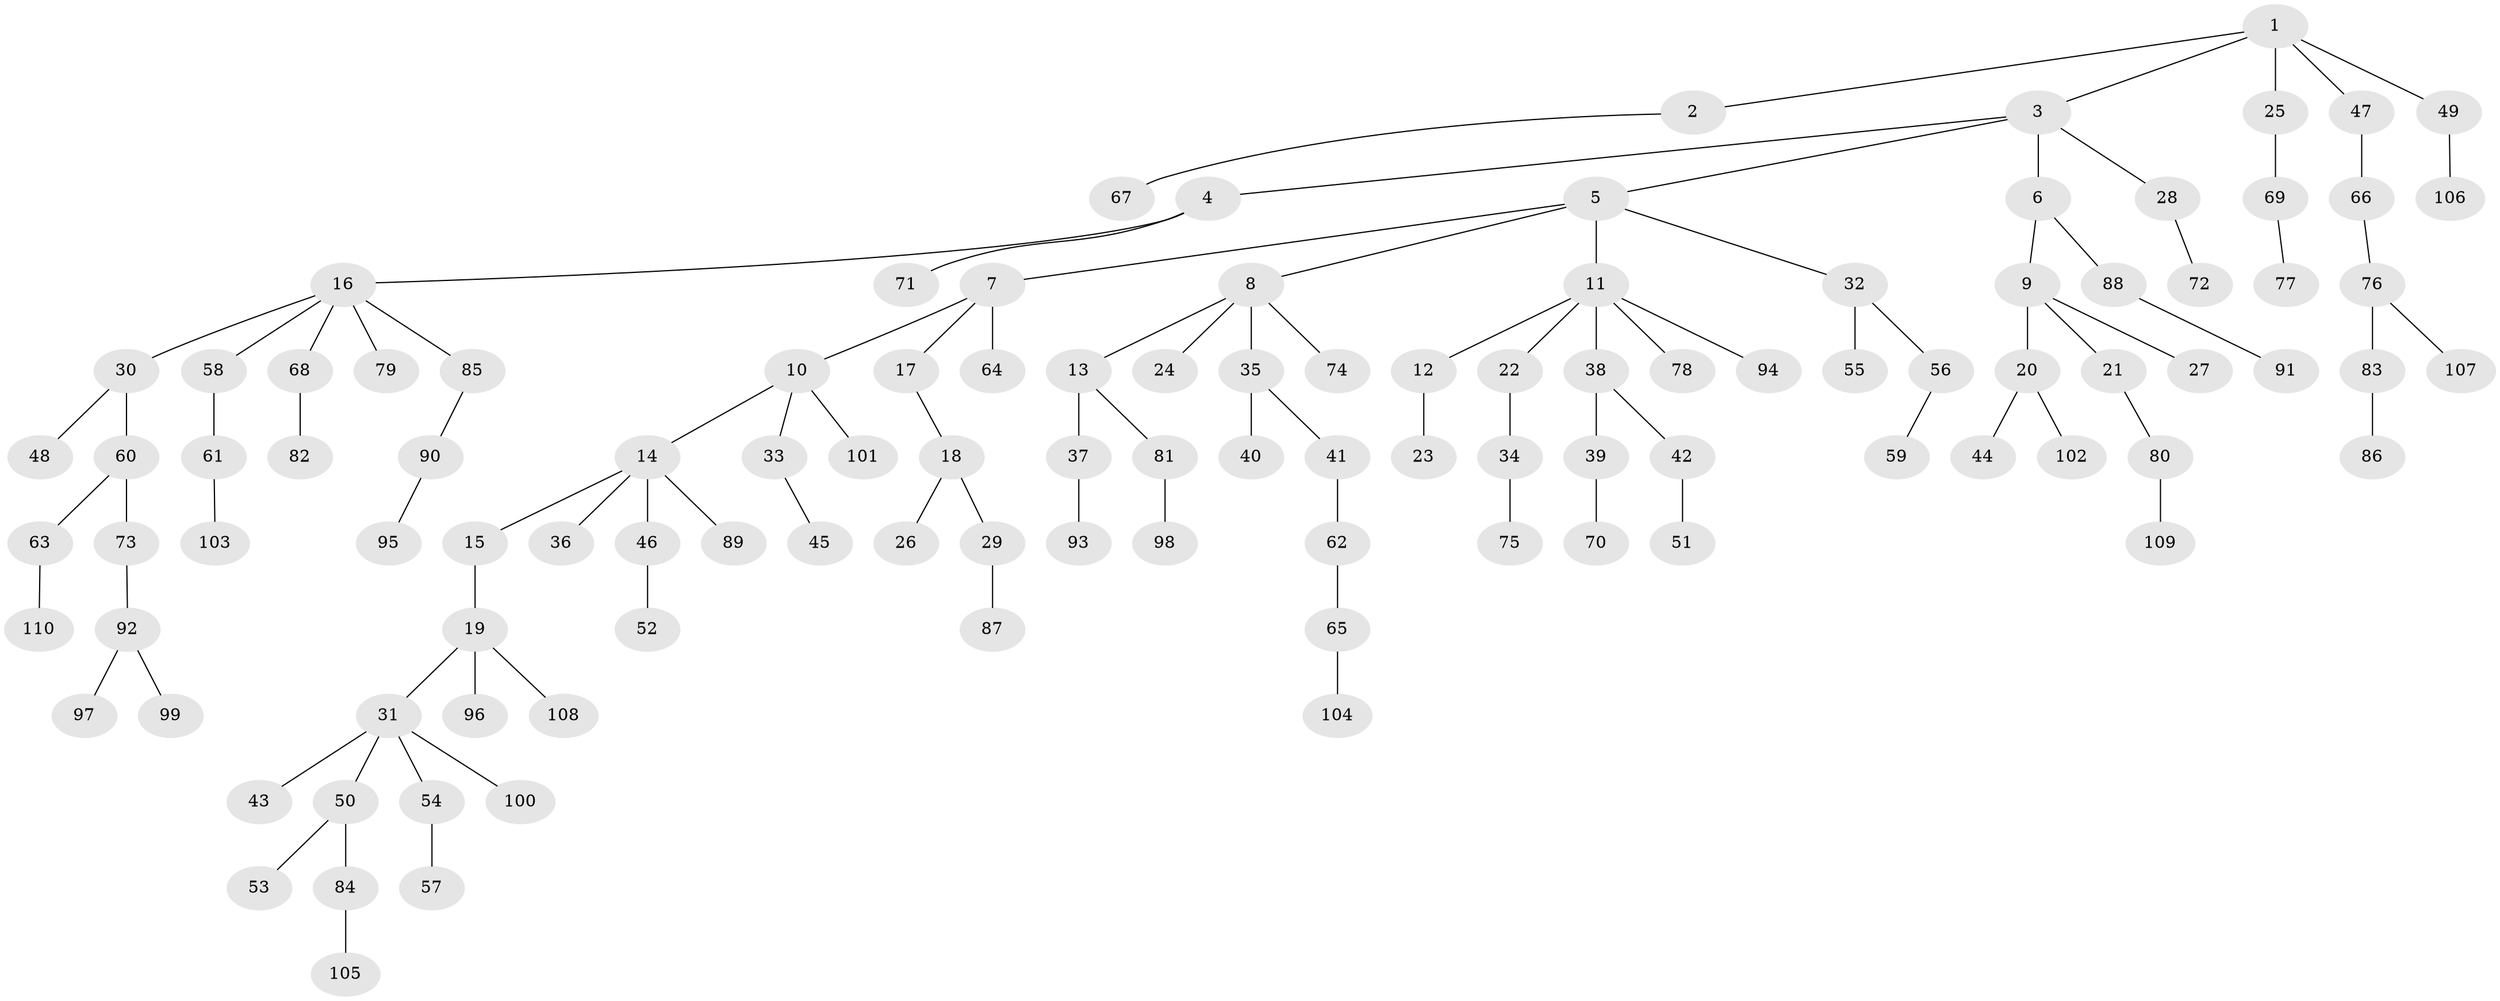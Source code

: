 // Generated by graph-tools (version 1.1) at 2025/02/03/09/25 03:02:16]
// undirected, 110 vertices, 109 edges
graph export_dot {
graph [start="1"]
  node [color=gray90,style=filled];
  1;
  2;
  3;
  4;
  5;
  6;
  7;
  8;
  9;
  10;
  11;
  12;
  13;
  14;
  15;
  16;
  17;
  18;
  19;
  20;
  21;
  22;
  23;
  24;
  25;
  26;
  27;
  28;
  29;
  30;
  31;
  32;
  33;
  34;
  35;
  36;
  37;
  38;
  39;
  40;
  41;
  42;
  43;
  44;
  45;
  46;
  47;
  48;
  49;
  50;
  51;
  52;
  53;
  54;
  55;
  56;
  57;
  58;
  59;
  60;
  61;
  62;
  63;
  64;
  65;
  66;
  67;
  68;
  69;
  70;
  71;
  72;
  73;
  74;
  75;
  76;
  77;
  78;
  79;
  80;
  81;
  82;
  83;
  84;
  85;
  86;
  87;
  88;
  89;
  90;
  91;
  92;
  93;
  94;
  95;
  96;
  97;
  98;
  99;
  100;
  101;
  102;
  103;
  104;
  105;
  106;
  107;
  108;
  109;
  110;
  1 -- 2;
  1 -- 3;
  1 -- 25;
  1 -- 47;
  1 -- 49;
  2 -- 67;
  3 -- 4;
  3 -- 5;
  3 -- 6;
  3 -- 28;
  4 -- 16;
  4 -- 71;
  5 -- 7;
  5 -- 8;
  5 -- 11;
  5 -- 32;
  6 -- 9;
  6 -- 88;
  7 -- 10;
  7 -- 17;
  7 -- 64;
  8 -- 13;
  8 -- 24;
  8 -- 35;
  8 -- 74;
  9 -- 20;
  9 -- 21;
  9 -- 27;
  10 -- 14;
  10 -- 33;
  10 -- 101;
  11 -- 12;
  11 -- 22;
  11 -- 38;
  11 -- 78;
  11 -- 94;
  12 -- 23;
  13 -- 37;
  13 -- 81;
  14 -- 15;
  14 -- 36;
  14 -- 46;
  14 -- 89;
  15 -- 19;
  16 -- 30;
  16 -- 58;
  16 -- 68;
  16 -- 79;
  16 -- 85;
  17 -- 18;
  18 -- 26;
  18 -- 29;
  19 -- 31;
  19 -- 96;
  19 -- 108;
  20 -- 44;
  20 -- 102;
  21 -- 80;
  22 -- 34;
  25 -- 69;
  28 -- 72;
  29 -- 87;
  30 -- 48;
  30 -- 60;
  31 -- 43;
  31 -- 50;
  31 -- 54;
  31 -- 100;
  32 -- 55;
  32 -- 56;
  33 -- 45;
  34 -- 75;
  35 -- 40;
  35 -- 41;
  37 -- 93;
  38 -- 39;
  38 -- 42;
  39 -- 70;
  41 -- 62;
  42 -- 51;
  46 -- 52;
  47 -- 66;
  49 -- 106;
  50 -- 53;
  50 -- 84;
  54 -- 57;
  56 -- 59;
  58 -- 61;
  60 -- 63;
  60 -- 73;
  61 -- 103;
  62 -- 65;
  63 -- 110;
  65 -- 104;
  66 -- 76;
  68 -- 82;
  69 -- 77;
  73 -- 92;
  76 -- 83;
  76 -- 107;
  80 -- 109;
  81 -- 98;
  83 -- 86;
  84 -- 105;
  85 -- 90;
  88 -- 91;
  90 -- 95;
  92 -- 97;
  92 -- 99;
}
